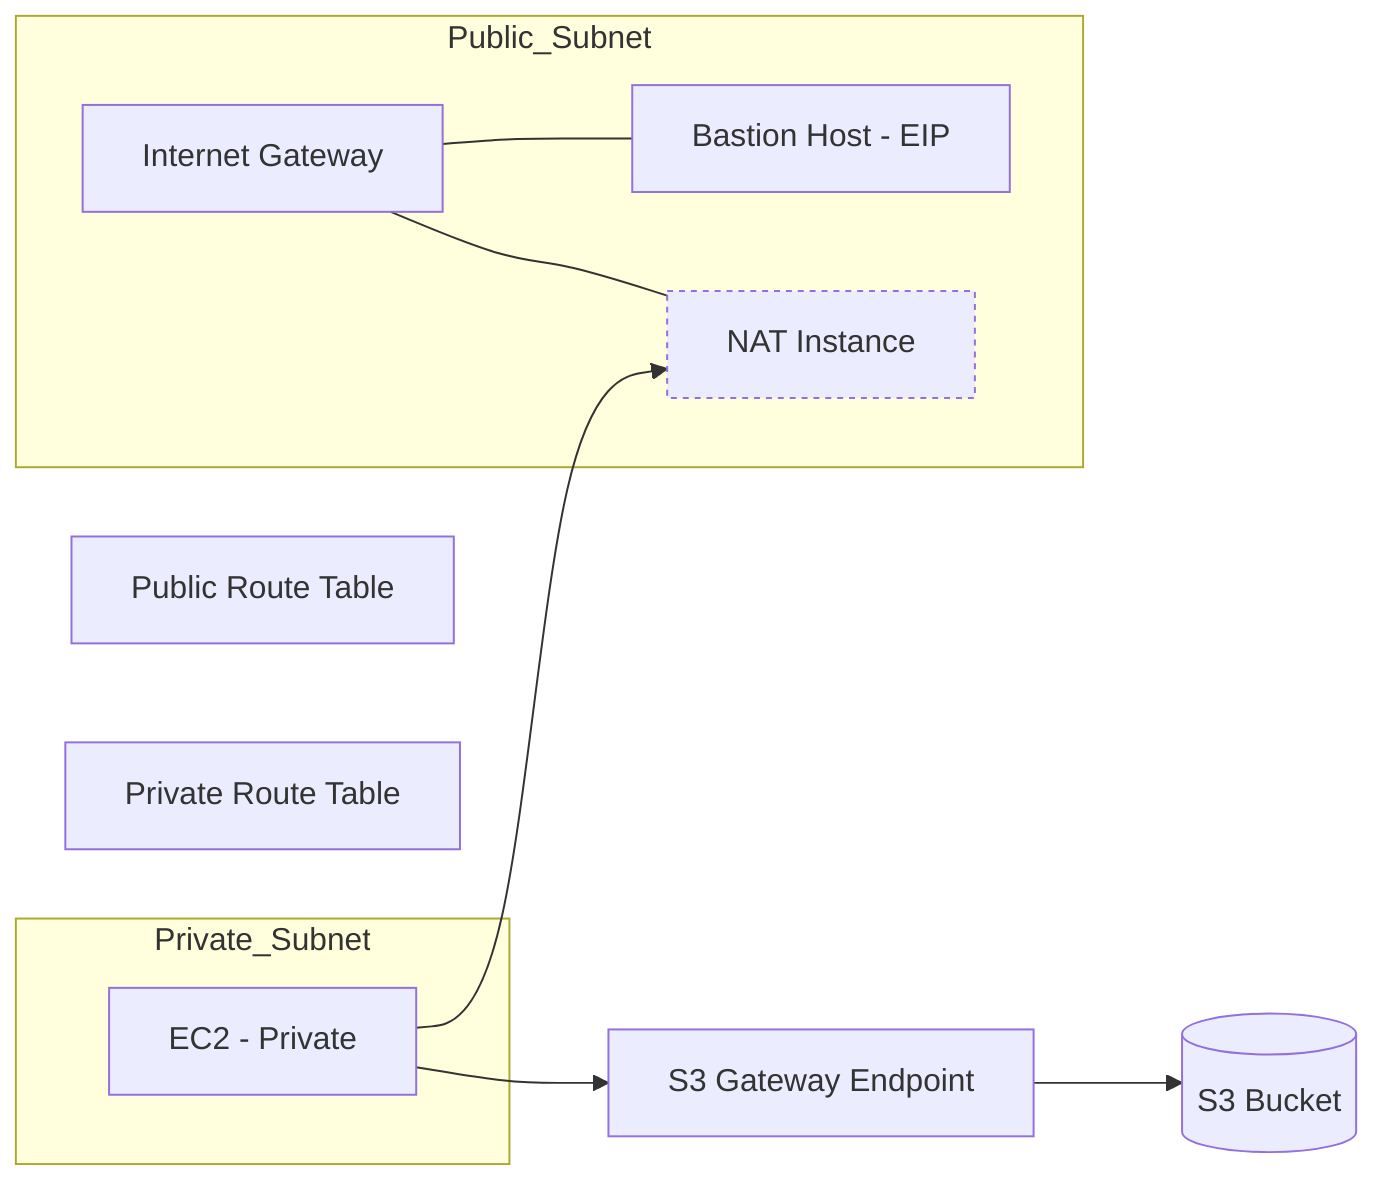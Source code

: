 flowchart LR
  subgraph Public_Subnet
    IGW[Internet Gateway]
    Bastion[Bastion Host - EIP]
    NATi[NAT Instance]
  end

  subgraph Private_Subnet
    AppEC2[EC2 - Private]
  end

  S3[(S3 Bucket)]
  RTpub[Public Route Table]
  RTpriv[Private Route Table]
  GWEP[S3 Gateway Endpoint]

  IGW --- Bastion
  IGW --- NATi
  AppEC2 --> NATi:::egress
  AppEC2 --> GWEP --> S3

  classDef egress stroke-dasharray:3 3

  %% ملاحظات تصميم:
  %% - NAT Instance في Public Subnet + تعطيل Source/Dest Check
  %% - Bastion في Public Subnet + تقييد وصول SSH
  %% - S3 Gateway Endpoint للوصول الداخلي